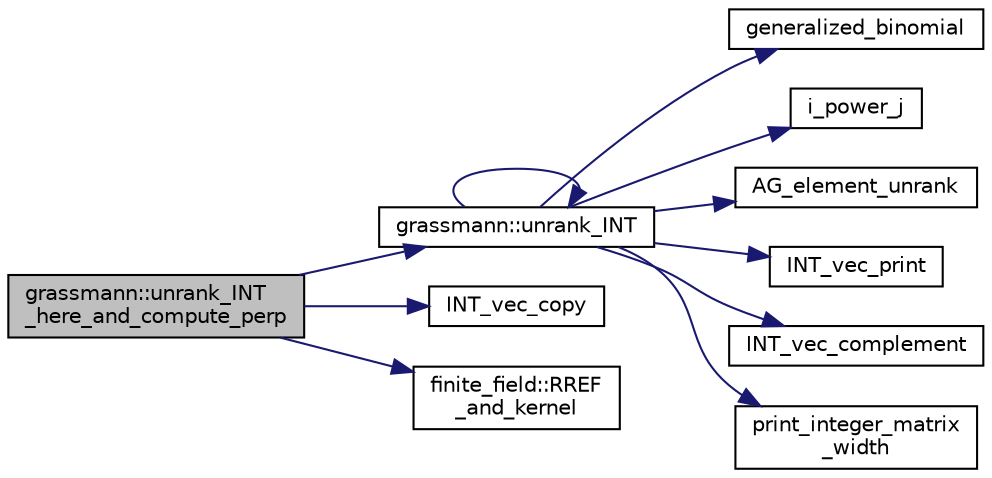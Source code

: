 digraph "grassmann::unrank_INT_here_and_compute_perp"
{
  edge [fontname="Helvetica",fontsize="10",labelfontname="Helvetica",labelfontsize="10"];
  node [fontname="Helvetica",fontsize="10",shape=record];
  rankdir="LR";
  Node2226 [label="grassmann::unrank_INT\l_here_and_compute_perp",height=0.2,width=0.4,color="black", fillcolor="grey75", style="filled", fontcolor="black"];
  Node2226 -> Node2227 [color="midnightblue",fontsize="10",style="solid",fontname="Helvetica"];
  Node2227 [label="grassmann::unrank_INT",height=0.2,width=0.4,color="black", fillcolor="white", style="filled",URL="$df/d02/classgrassmann.html#a32079405b95a6da2ba1420567d762d64"];
  Node2227 -> Node2228 [color="midnightblue",fontsize="10",style="solid",fontname="Helvetica"];
  Node2228 [label="generalized_binomial",height=0.2,width=0.4,color="black", fillcolor="white", style="filled",URL="$d2/d7c/combinatorics_8_c.html#a24762dc22e45175d18ec1ec1d2556ae8"];
  Node2227 -> Node2229 [color="midnightblue",fontsize="10",style="solid",fontname="Helvetica"];
  Node2229 [label="i_power_j",height=0.2,width=0.4,color="black", fillcolor="white", style="filled",URL="$de/dc5/algebra__and__number__theory_8h.html#a39b321523e8957d701618bb5cac542b5"];
  Node2227 -> Node2230 [color="midnightblue",fontsize="10",style="solid",fontname="Helvetica"];
  Node2230 [label="AG_element_unrank",height=0.2,width=0.4,color="black", fillcolor="white", style="filled",URL="$d4/d67/geometry_8h.html#a4a33b86c87b2879b97cfa1327abe2885"];
  Node2227 -> Node2231 [color="midnightblue",fontsize="10",style="solid",fontname="Helvetica"];
  Node2231 [label="INT_vec_print",height=0.2,width=0.4,color="black", fillcolor="white", style="filled",URL="$df/dbf/sajeeb_8_c.html#a79a5901af0b47dd0d694109543c027fe"];
  Node2227 -> Node2227 [color="midnightblue",fontsize="10",style="solid",fontname="Helvetica"];
  Node2227 -> Node2232 [color="midnightblue",fontsize="10",style="solid",fontname="Helvetica"];
  Node2232 [label="INT_vec_complement",height=0.2,width=0.4,color="black", fillcolor="white", style="filled",URL="$d5/db4/io__and__os_8h.html#a2a0a724647575fcd3090c763985eb81a"];
  Node2227 -> Node2233 [color="midnightblue",fontsize="10",style="solid",fontname="Helvetica"];
  Node2233 [label="print_integer_matrix\l_width",height=0.2,width=0.4,color="black", fillcolor="white", style="filled",URL="$d5/db4/io__and__os_8h.html#aa78f3e73fc2179251bd15adbcc31573f"];
  Node2226 -> Node2234 [color="midnightblue",fontsize="10",style="solid",fontname="Helvetica"];
  Node2234 [label="INT_vec_copy",height=0.2,width=0.4,color="black", fillcolor="white", style="filled",URL="$df/dbf/sajeeb_8_c.html#ac2d875e27e009af6ec04d17254d11075"];
  Node2226 -> Node2235 [color="midnightblue",fontsize="10",style="solid",fontname="Helvetica"];
  Node2235 [label="finite_field::RREF\l_and_kernel",height=0.2,width=0.4,color="black", fillcolor="white", style="filled",URL="$df/d5a/classfinite__field.html#afdf51a97d36ccddcf8f9f969c3a10ed8"];
}
